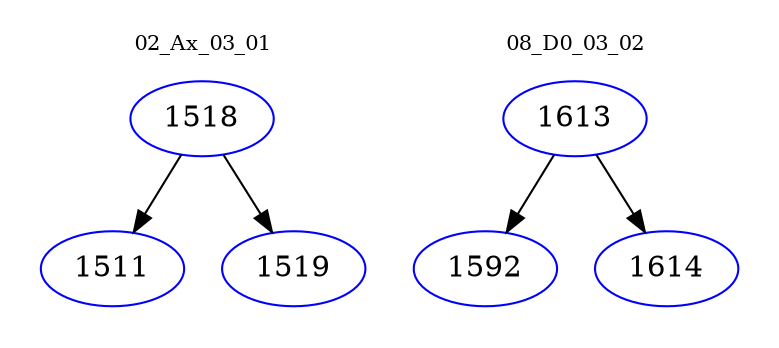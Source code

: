 digraph{
subgraph cluster_0 {
color = white
label = "02_Ax_03_01";
fontsize=10;
T0_1518 [label="1518", color="blue"]
T0_1518 -> T0_1511 [color="black"]
T0_1511 [label="1511", color="blue"]
T0_1518 -> T0_1519 [color="black"]
T0_1519 [label="1519", color="blue"]
}
subgraph cluster_1 {
color = white
label = "08_D0_03_02";
fontsize=10;
T1_1613 [label="1613", color="blue"]
T1_1613 -> T1_1592 [color="black"]
T1_1592 [label="1592", color="blue"]
T1_1613 -> T1_1614 [color="black"]
T1_1614 [label="1614", color="blue"]
}
}
